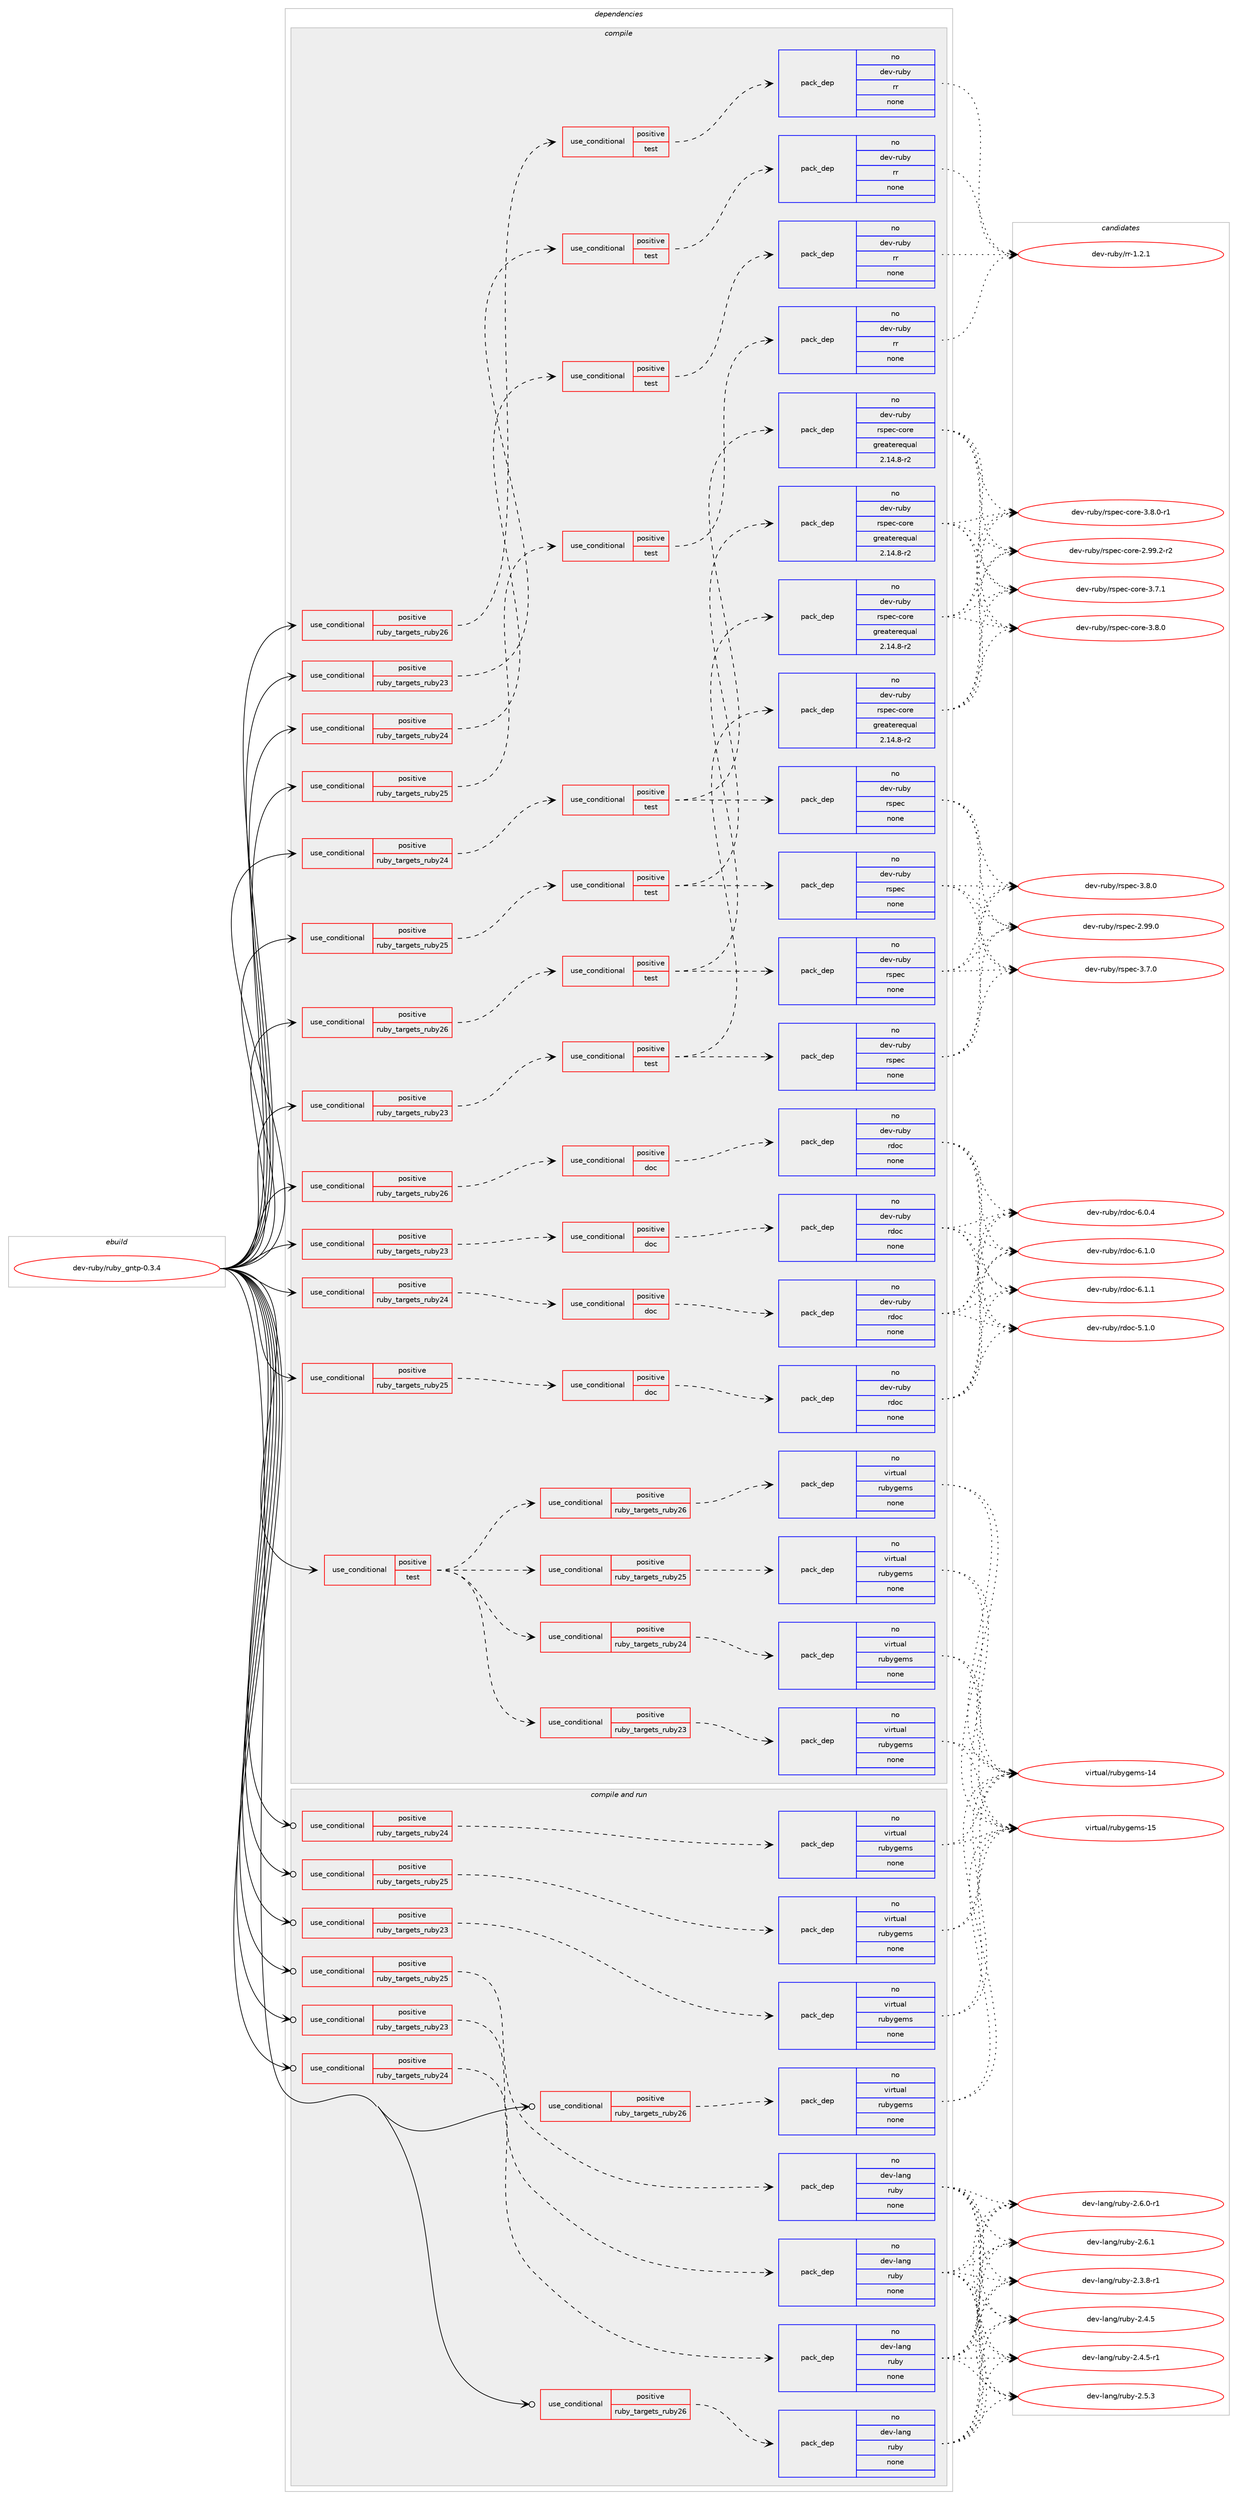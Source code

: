 digraph prolog {

# *************
# Graph options
# *************

newrank=true;
concentrate=true;
compound=true;
graph [rankdir=LR,fontname=Helvetica,fontsize=10,ranksep=1.5];#, ranksep=2.5, nodesep=0.2];
edge  [arrowhead=vee];
node  [fontname=Helvetica,fontsize=10];

# **********
# The ebuild
# **********

subgraph cluster_leftcol {
color=gray;
rank=same;
label=<<i>ebuild</i>>;
id [label="dev-ruby/ruby_gntp-0.3.4", color=red, width=4, href="../dev-ruby/ruby_gntp-0.3.4.svg"];
}

# ****************
# The dependencies
# ****************

subgraph cluster_midcol {
color=gray;
label=<<i>dependencies</i>>;
subgraph cluster_compile {
fillcolor="#eeeeee";
style=filled;
label=<<i>compile</i>>;
subgraph cond416459 {
dependency1525940 [label=<<TABLE BORDER="0" CELLBORDER="1" CELLSPACING="0" CELLPADDING="4"><TR><TD ROWSPAN="3" CELLPADDING="10">use_conditional</TD></TR><TR><TD>positive</TD></TR><TR><TD>ruby_targets_ruby23</TD></TR></TABLE>>, shape=none, color=red];
subgraph cond416460 {
dependency1525941 [label=<<TABLE BORDER="0" CELLBORDER="1" CELLSPACING="0" CELLPADDING="4"><TR><TD ROWSPAN="3" CELLPADDING="10">use_conditional</TD></TR><TR><TD>positive</TD></TR><TR><TD>doc</TD></TR></TABLE>>, shape=none, color=red];
subgraph pack1085975 {
dependency1525942 [label=<<TABLE BORDER="0" CELLBORDER="1" CELLSPACING="0" CELLPADDING="4" WIDTH="220"><TR><TD ROWSPAN="6" CELLPADDING="30">pack_dep</TD></TR><TR><TD WIDTH="110">no</TD></TR><TR><TD>dev-ruby</TD></TR><TR><TD>rdoc</TD></TR><TR><TD>none</TD></TR><TR><TD></TD></TR></TABLE>>, shape=none, color=blue];
}
dependency1525941:e -> dependency1525942:w [weight=20,style="dashed",arrowhead="vee"];
}
dependency1525940:e -> dependency1525941:w [weight=20,style="dashed",arrowhead="vee"];
}
id:e -> dependency1525940:w [weight=20,style="solid",arrowhead="vee"];
subgraph cond416461 {
dependency1525943 [label=<<TABLE BORDER="0" CELLBORDER="1" CELLSPACING="0" CELLPADDING="4"><TR><TD ROWSPAN="3" CELLPADDING="10">use_conditional</TD></TR><TR><TD>positive</TD></TR><TR><TD>ruby_targets_ruby23</TD></TR></TABLE>>, shape=none, color=red];
subgraph cond416462 {
dependency1525944 [label=<<TABLE BORDER="0" CELLBORDER="1" CELLSPACING="0" CELLPADDING="4"><TR><TD ROWSPAN="3" CELLPADDING="10">use_conditional</TD></TR><TR><TD>positive</TD></TR><TR><TD>test</TD></TR></TABLE>>, shape=none, color=red];
subgraph pack1085976 {
dependency1525945 [label=<<TABLE BORDER="0" CELLBORDER="1" CELLSPACING="0" CELLPADDING="4" WIDTH="220"><TR><TD ROWSPAN="6" CELLPADDING="30">pack_dep</TD></TR><TR><TD WIDTH="110">no</TD></TR><TR><TD>dev-ruby</TD></TR><TR><TD>rr</TD></TR><TR><TD>none</TD></TR><TR><TD></TD></TR></TABLE>>, shape=none, color=blue];
}
dependency1525944:e -> dependency1525945:w [weight=20,style="dashed",arrowhead="vee"];
}
dependency1525943:e -> dependency1525944:w [weight=20,style="dashed",arrowhead="vee"];
}
id:e -> dependency1525943:w [weight=20,style="solid",arrowhead="vee"];
subgraph cond416463 {
dependency1525946 [label=<<TABLE BORDER="0" CELLBORDER="1" CELLSPACING="0" CELLPADDING="4"><TR><TD ROWSPAN="3" CELLPADDING="10">use_conditional</TD></TR><TR><TD>positive</TD></TR><TR><TD>ruby_targets_ruby23</TD></TR></TABLE>>, shape=none, color=red];
subgraph cond416464 {
dependency1525947 [label=<<TABLE BORDER="0" CELLBORDER="1" CELLSPACING="0" CELLPADDING="4"><TR><TD ROWSPAN="3" CELLPADDING="10">use_conditional</TD></TR><TR><TD>positive</TD></TR><TR><TD>test</TD></TR></TABLE>>, shape=none, color=red];
subgraph pack1085977 {
dependency1525948 [label=<<TABLE BORDER="0" CELLBORDER="1" CELLSPACING="0" CELLPADDING="4" WIDTH="220"><TR><TD ROWSPAN="6" CELLPADDING="30">pack_dep</TD></TR><TR><TD WIDTH="110">no</TD></TR><TR><TD>dev-ruby</TD></TR><TR><TD>rspec</TD></TR><TR><TD>none</TD></TR><TR><TD></TD></TR></TABLE>>, shape=none, color=blue];
}
dependency1525947:e -> dependency1525948:w [weight=20,style="dashed",arrowhead="vee"];
subgraph pack1085978 {
dependency1525949 [label=<<TABLE BORDER="0" CELLBORDER="1" CELLSPACING="0" CELLPADDING="4" WIDTH="220"><TR><TD ROWSPAN="6" CELLPADDING="30">pack_dep</TD></TR><TR><TD WIDTH="110">no</TD></TR><TR><TD>dev-ruby</TD></TR><TR><TD>rspec-core</TD></TR><TR><TD>greaterequal</TD></TR><TR><TD>2.14.8-r2</TD></TR></TABLE>>, shape=none, color=blue];
}
dependency1525947:e -> dependency1525949:w [weight=20,style="dashed",arrowhead="vee"];
}
dependency1525946:e -> dependency1525947:w [weight=20,style="dashed",arrowhead="vee"];
}
id:e -> dependency1525946:w [weight=20,style="solid",arrowhead="vee"];
subgraph cond416465 {
dependency1525950 [label=<<TABLE BORDER="0" CELLBORDER="1" CELLSPACING="0" CELLPADDING="4"><TR><TD ROWSPAN="3" CELLPADDING="10">use_conditional</TD></TR><TR><TD>positive</TD></TR><TR><TD>ruby_targets_ruby24</TD></TR></TABLE>>, shape=none, color=red];
subgraph cond416466 {
dependency1525951 [label=<<TABLE BORDER="0" CELLBORDER="1" CELLSPACING="0" CELLPADDING="4"><TR><TD ROWSPAN="3" CELLPADDING="10">use_conditional</TD></TR><TR><TD>positive</TD></TR><TR><TD>doc</TD></TR></TABLE>>, shape=none, color=red];
subgraph pack1085979 {
dependency1525952 [label=<<TABLE BORDER="0" CELLBORDER="1" CELLSPACING="0" CELLPADDING="4" WIDTH="220"><TR><TD ROWSPAN="6" CELLPADDING="30">pack_dep</TD></TR><TR><TD WIDTH="110">no</TD></TR><TR><TD>dev-ruby</TD></TR><TR><TD>rdoc</TD></TR><TR><TD>none</TD></TR><TR><TD></TD></TR></TABLE>>, shape=none, color=blue];
}
dependency1525951:e -> dependency1525952:w [weight=20,style="dashed",arrowhead="vee"];
}
dependency1525950:e -> dependency1525951:w [weight=20,style="dashed",arrowhead="vee"];
}
id:e -> dependency1525950:w [weight=20,style="solid",arrowhead="vee"];
subgraph cond416467 {
dependency1525953 [label=<<TABLE BORDER="0" CELLBORDER="1" CELLSPACING="0" CELLPADDING="4"><TR><TD ROWSPAN="3" CELLPADDING="10">use_conditional</TD></TR><TR><TD>positive</TD></TR><TR><TD>ruby_targets_ruby24</TD></TR></TABLE>>, shape=none, color=red];
subgraph cond416468 {
dependency1525954 [label=<<TABLE BORDER="0" CELLBORDER="1" CELLSPACING="0" CELLPADDING="4"><TR><TD ROWSPAN="3" CELLPADDING="10">use_conditional</TD></TR><TR><TD>positive</TD></TR><TR><TD>test</TD></TR></TABLE>>, shape=none, color=red];
subgraph pack1085980 {
dependency1525955 [label=<<TABLE BORDER="0" CELLBORDER="1" CELLSPACING="0" CELLPADDING="4" WIDTH="220"><TR><TD ROWSPAN="6" CELLPADDING="30">pack_dep</TD></TR><TR><TD WIDTH="110">no</TD></TR><TR><TD>dev-ruby</TD></TR><TR><TD>rr</TD></TR><TR><TD>none</TD></TR><TR><TD></TD></TR></TABLE>>, shape=none, color=blue];
}
dependency1525954:e -> dependency1525955:w [weight=20,style="dashed",arrowhead="vee"];
}
dependency1525953:e -> dependency1525954:w [weight=20,style="dashed",arrowhead="vee"];
}
id:e -> dependency1525953:w [weight=20,style="solid",arrowhead="vee"];
subgraph cond416469 {
dependency1525956 [label=<<TABLE BORDER="0" CELLBORDER="1" CELLSPACING="0" CELLPADDING="4"><TR><TD ROWSPAN="3" CELLPADDING="10">use_conditional</TD></TR><TR><TD>positive</TD></TR><TR><TD>ruby_targets_ruby24</TD></TR></TABLE>>, shape=none, color=red];
subgraph cond416470 {
dependency1525957 [label=<<TABLE BORDER="0" CELLBORDER="1" CELLSPACING="0" CELLPADDING="4"><TR><TD ROWSPAN="3" CELLPADDING="10">use_conditional</TD></TR><TR><TD>positive</TD></TR><TR><TD>test</TD></TR></TABLE>>, shape=none, color=red];
subgraph pack1085981 {
dependency1525958 [label=<<TABLE BORDER="0" CELLBORDER="1" CELLSPACING="0" CELLPADDING="4" WIDTH="220"><TR><TD ROWSPAN="6" CELLPADDING="30">pack_dep</TD></TR><TR><TD WIDTH="110">no</TD></TR><TR><TD>dev-ruby</TD></TR><TR><TD>rspec</TD></TR><TR><TD>none</TD></TR><TR><TD></TD></TR></TABLE>>, shape=none, color=blue];
}
dependency1525957:e -> dependency1525958:w [weight=20,style="dashed",arrowhead="vee"];
subgraph pack1085982 {
dependency1525959 [label=<<TABLE BORDER="0" CELLBORDER="1" CELLSPACING="0" CELLPADDING="4" WIDTH="220"><TR><TD ROWSPAN="6" CELLPADDING="30">pack_dep</TD></TR><TR><TD WIDTH="110">no</TD></TR><TR><TD>dev-ruby</TD></TR><TR><TD>rspec-core</TD></TR><TR><TD>greaterequal</TD></TR><TR><TD>2.14.8-r2</TD></TR></TABLE>>, shape=none, color=blue];
}
dependency1525957:e -> dependency1525959:w [weight=20,style="dashed",arrowhead="vee"];
}
dependency1525956:e -> dependency1525957:w [weight=20,style="dashed",arrowhead="vee"];
}
id:e -> dependency1525956:w [weight=20,style="solid",arrowhead="vee"];
subgraph cond416471 {
dependency1525960 [label=<<TABLE BORDER="0" CELLBORDER="1" CELLSPACING="0" CELLPADDING="4"><TR><TD ROWSPAN="3" CELLPADDING="10">use_conditional</TD></TR><TR><TD>positive</TD></TR><TR><TD>ruby_targets_ruby25</TD></TR></TABLE>>, shape=none, color=red];
subgraph cond416472 {
dependency1525961 [label=<<TABLE BORDER="0" CELLBORDER="1" CELLSPACING="0" CELLPADDING="4"><TR><TD ROWSPAN="3" CELLPADDING="10">use_conditional</TD></TR><TR><TD>positive</TD></TR><TR><TD>doc</TD></TR></TABLE>>, shape=none, color=red];
subgraph pack1085983 {
dependency1525962 [label=<<TABLE BORDER="0" CELLBORDER="1" CELLSPACING="0" CELLPADDING="4" WIDTH="220"><TR><TD ROWSPAN="6" CELLPADDING="30">pack_dep</TD></TR><TR><TD WIDTH="110">no</TD></TR><TR><TD>dev-ruby</TD></TR><TR><TD>rdoc</TD></TR><TR><TD>none</TD></TR><TR><TD></TD></TR></TABLE>>, shape=none, color=blue];
}
dependency1525961:e -> dependency1525962:w [weight=20,style="dashed",arrowhead="vee"];
}
dependency1525960:e -> dependency1525961:w [weight=20,style="dashed",arrowhead="vee"];
}
id:e -> dependency1525960:w [weight=20,style="solid",arrowhead="vee"];
subgraph cond416473 {
dependency1525963 [label=<<TABLE BORDER="0" CELLBORDER="1" CELLSPACING="0" CELLPADDING="4"><TR><TD ROWSPAN="3" CELLPADDING="10">use_conditional</TD></TR><TR><TD>positive</TD></TR><TR><TD>ruby_targets_ruby25</TD></TR></TABLE>>, shape=none, color=red];
subgraph cond416474 {
dependency1525964 [label=<<TABLE BORDER="0" CELLBORDER="1" CELLSPACING="0" CELLPADDING="4"><TR><TD ROWSPAN="3" CELLPADDING="10">use_conditional</TD></TR><TR><TD>positive</TD></TR><TR><TD>test</TD></TR></TABLE>>, shape=none, color=red];
subgraph pack1085984 {
dependency1525965 [label=<<TABLE BORDER="0" CELLBORDER="1" CELLSPACING="0" CELLPADDING="4" WIDTH="220"><TR><TD ROWSPAN="6" CELLPADDING="30">pack_dep</TD></TR><TR><TD WIDTH="110">no</TD></TR><TR><TD>dev-ruby</TD></TR><TR><TD>rr</TD></TR><TR><TD>none</TD></TR><TR><TD></TD></TR></TABLE>>, shape=none, color=blue];
}
dependency1525964:e -> dependency1525965:w [weight=20,style="dashed",arrowhead="vee"];
}
dependency1525963:e -> dependency1525964:w [weight=20,style="dashed",arrowhead="vee"];
}
id:e -> dependency1525963:w [weight=20,style="solid",arrowhead="vee"];
subgraph cond416475 {
dependency1525966 [label=<<TABLE BORDER="0" CELLBORDER="1" CELLSPACING="0" CELLPADDING="4"><TR><TD ROWSPAN="3" CELLPADDING="10">use_conditional</TD></TR><TR><TD>positive</TD></TR><TR><TD>ruby_targets_ruby25</TD></TR></TABLE>>, shape=none, color=red];
subgraph cond416476 {
dependency1525967 [label=<<TABLE BORDER="0" CELLBORDER="1" CELLSPACING="0" CELLPADDING="4"><TR><TD ROWSPAN="3" CELLPADDING="10">use_conditional</TD></TR><TR><TD>positive</TD></TR><TR><TD>test</TD></TR></TABLE>>, shape=none, color=red];
subgraph pack1085985 {
dependency1525968 [label=<<TABLE BORDER="0" CELLBORDER="1" CELLSPACING="0" CELLPADDING="4" WIDTH="220"><TR><TD ROWSPAN="6" CELLPADDING="30">pack_dep</TD></TR><TR><TD WIDTH="110">no</TD></TR><TR><TD>dev-ruby</TD></TR><TR><TD>rspec</TD></TR><TR><TD>none</TD></TR><TR><TD></TD></TR></TABLE>>, shape=none, color=blue];
}
dependency1525967:e -> dependency1525968:w [weight=20,style="dashed",arrowhead="vee"];
subgraph pack1085986 {
dependency1525969 [label=<<TABLE BORDER="0" CELLBORDER="1" CELLSPACING="0" CELLPADDING="4" WIDTH="220"><TR><TD ROWSPAN="6" CELLPADDING="30">pack_dep</TD></TR><TR><TD WIDTH="110">no</TD></TR><TR><TD>dev-ruby</TD></TR><TR><TD>rspec-core</TD></TR><TR><TD>greaterequal</TD></TR><TR><TD>2.14.8-r2</TD></TR></TABLE>>, shape=none, color=blue];
}
dependency1525967:e -> dependency1525969:w [weight=20,style="dashed",arrowhead="vee"];
}
dependency1525966:e -> dependency1525967:w [weight=20,style="dashed",arrowhead="vee"];
}
id:e -> dependency1525966:w [weight=20,style="solid",arrowhead="vee"];
subgraph cond416477 {
dependency1525970 [label=<<TABLE BORDER="0" CELLBORDER="1" CELLSPACING="0" CELLPADDING="4"><TR><TD ROWSPAN="3" CELLPADDING="10">use_conditional</TD></TR><TR><TD>positive</TD></TR><TR><TD>ruby_targets_ruby26</TD></TR></TABLE>>, shape=none, color=red];
subgraph cond416478 {
dependency1525971 [label=<<TABLE BORDER="0" CELLBORDER="1" CELLSPACING="0" CELLPADDING="4"><TR><TD ROWSPAN="3" CELLPADDING="10">use_conditional</TD></TR><TR><TD>positive</TD></TR><TR><TD>doc</TD></TR></TABLE>>, shape=none, color=red];
subgraph pack1085987 {
dependency1525972 [label=<<TABLE BORDER="0" CELLBORDER="1" CELLSPACING="0" CELLPADDING="4" WIDTH="220"><TR><TD ROWSPAN="6" CELLPADDING="30">pack_dep</TD></TR><TR><TD WIDTH="110">no</TD></TR><TR><TD>dev-ruby</TD></TR><TR><TD>rdoc</TD></TR><TR><TD>none</TD></TR><TR><TD></TD></TR></TABLE>>, shape=none, color=blue];
}
dependency1525971:e -> dependency1525972:w [weight=20,style="dashed",arrowhead="vee"];
}
dependency1525970:e -> dependency1525971:w [weight=20,style="dashed",arrowhead="vee"];
}
id:e -> dependency1525970:w [weight=20,style="solid",arrowhead="vee"];
subgraph cond416479 {
dependency1525973 [label=<<TABLE BORDER="0" CELLBORDER="1" CELLSPACING="0" CELLPADDING="4"><TR><TD ROWSPAN="3" CELLPADDING="10">use_conditional</TD></TR><TR><TD>positive</TD></TR><TR><TD>ruby_targets_ruby26</TD></TR></TABLE>>, shape=none, color=red];
subgraph cond416480 {
dependency1525974 [label=<<TABLE BORDER="0" CELLBORDER="1" CELLSPACING="0" CELLPADDING="4"><TR><TD ROWSPAN="3" CELLPADDING="10">use_conditional</TD></TR><TR><TD>positive</TD></TR><TR><TD>test</TD></TR></TABLE>>, shape=none, color=red];
subgraph pack1085988 {
dependency1525975 [label=<<TABLE BORDER="0" CELLBORDER="1" CELLSPACING="0" CELLPADDING="4" WIDTH="220"><TR><TD ROWSPAN="6" CELLPADDING="30">pack_dep</TD></TR><TR><TD WIDTH="110">no</TD></TR><TR><TD>dev-ruby</TD></TR><TR><TD>rr</TD></TR><TR><TD>none</TD></TR><TR><TD></TD></TR></TABLE>>, shape=none, color=blue];
}
dependency1525974:e -> dependency1525975:w [weight=20,style="dashed",arrowhead="vee"];
}
dependency1525973:e -> dependency1525974:w [weight=20,style="dashed",arrowhead="vee"];
}
id:e -> dependency1525973:w [weight=20,style="solid",arrowhead="vee"];
subgraph cond416481 {
dependency1525976 [label=<<TABLE BORDER="0" CELLBORDER="1" CELLSPACING="0" CELLPADDING="4"><TR><TD ROWSPAN="3" CELLPADDING="10">use_conditional</TD></TR><TR><TD>positive</TD></TR><TR><TD>ruby_targets_ruby26</TD></TR></TABLE>>, shape=none, color=red];
subgraph cond416482 {
dependency1525977 [label=<<TABLE BORDER="0" CELLBORDER="1" CELLSPACING="0" CELLPADDING="4"><TR><TD ROWSPAN="3" CELLPADDING="10">use_conditional</TD></TR><TR><TD>positive</TD></TR><TR><TD>test</TD></TR></TABLE>>, shape=none, color=red];
subgraph pack1085989 {
dependency1525978 [label=<<TABLE BORDER="0" CELLBORDER="1" CELLSPACING="0" CELLPADDING="4" WIDTH="220"><TR><TD ROWSPAN="6" CELLPADDING="30">pack_dep</TD></TR><TR><TD WIDTH="110">no</TD></TR><TR><TD>dev-ruby</TD></TR><TR><TD>rspec</TD></TR><TR><TD>none</TD></TR><TR><TD></TD></TR></TABLE>>, shape=none, color=blue];
}
dependency1525977:e -> dependency1525978:w [weight=20,style="dashed",arrowhead="vee"];
subgraph pack1085990 {
dependency1525979 [label=<<TABLE BORDER="0" CELLBORDER="1" CELLSPACING="0" CELLPADDING="4" WIDTH="220"><TR><TD ROWSPAN="6" CELLPADDING="30">pack_dep</TD></TR><TR><TD WIDTH="110">no</TD></TR><TR><TD>dev-ruby</TD></TR><TR><TD>rspec-core</TD></TR><TR><TD>greaterequal</TD></TR><TR><TD>2.14.8-r2</TD></TR></TABLE>>, shape=none, color=blue];
}
dependency1525977:e -> dependency1525979:w [weight=20,style="dashed",arrowhead="vee"];
}
dependency1525976:e -> dependency1525977:w [weight=20,style="dashed",arrowhead="vee"];
}
id:e -> dependency1525976:w [weight=20,style="solid",arrowhead="vee"];
subgraph cond416483 {
dependency1525980 [label=<<TABLE BORDER="0" CELLBORDER="1" CELLSPACING="0" CELLPADDING="4"><TR><TD ROWSPAN="3" CELLPADDING="10">use_conditional</TD></TR><TR><TD>positive</TD></TR><TR><TD>test</TD></TR></TABLE>>, shape=none, color=red];
subgraph cond416484 {
dependency1525981 [label=<<TABLE BORDER="0" CELLBORDER="1" CELLSPACING="0" CELLPADDING="4"><TR><TD ROWSPAN="3" CELLPADDING="10">use_conditional</TD></TR><TR><TD>positive</TD></TR><TR><TD>ruby_targets_ruby23</TD></TR></TABLE>>, shape=none, color=red];
subgraph pack1085991 {
dependency1525982 [label=<<TABLE BORDER="0" CELLBORDER="1" CELLSPACING="0" CELLPADDING="4" WIDTH="220"><TR><TD ROWSPAN="6" CELLPADDING="30">pack_dep</TD></TR><TR><TD WIDTH="110">no</TD></TR><TR><TD>virtual</TD></TR><TR><TD>rubygems</TD></TR><TR><TD>none</TD></TR><TR><TD></TD></TR></TABLE>>, shape=none, color=blue];
}
dependency1525981:e -> dependency1525982:w [weight=20,style="dashed",arrowhead="vee"];
}
dependency1525980:e -> dependency1525981:w [weight=20,style="dashed",arrowhead="vee"];
subgraph cond416485 {
dependency1525983 [label=<<TABLE BORDER="0" CELLBORDER="1" CELLSPACING="0" CELLPADDING="4"><TR><TD ROWSPAN="3" CELLPADDING="10">use_conditional</TD></TR><TR><TD>positive</TD></TR><TR><TD>ruby_targets_ruby24</TD></TR></TABLE>>, shape=none, color=red];
subgraph pack1085992 {
dependency1525984 [label=<<TABLE BORDER="0" CELLBORDER="1" CELLSPACING="0" CELLPADDING="4" WIDTH="220"><TR><TD ROWSPAN="6" CELLPADDING="30">pack_dep</TD></TR><TR><TD WIDTH="110">no</TD></TR><TR><TD>virtual</TD></TR><TR><TD>rubygems</TD></TR><TR><TD>none</TD></TR><TR><TD></TD></TR></TABLE>>, shape=none, color=blue];
}
dependency1525983:e -> dependency1525984:w [weight=20,style="dashed",arrowhead="vee"];
}
dependency1525980:e -> dependency1525983:w [weight=20,style="dashed",arrowhead="vee"];
subgraph cond416486 {
dependency1525985 [label=<<TABLE BORDER="0" CELLBORDER="1" CELLSPACING="0" CELLPADDING="4"><TR><TD ROWSPAN="3" CELLPADDING="10">use_conditional</TD></TR><TR><TD>positive</TD></TR><TR><TD>ruby_targets_ruby25</TD></TR></TABLE>>, shape=none, color=red];
subgraph pack1085993 {
dependency1525986 [label=<<TABLE BORDER="0" CELLBORDER="1" CELLSPACING="0" CELLPADDING="4" WIDTH="220"><TR><TD ROWSPAN="6" CELLPADDING="30">pack_dep</TD></TR><TR><TD WIDTH="110">no</TD></TR><TR><TD>virtual</TD></TR><TR><TD>rubygems</TD></TR><TR><TD>none</TD></TR><TR><TD></TD></TR></TABLE>>, shape=none, color=blue];
}
dependency1525985:e -> dependency1525986:w [weight=20,style="dashed",arrowhead="vee"];
}
dependency1525980:e -> dependency1525985:w [weight=20,style="dashed",arrowhead="vee"];
subgraph cond416487 {
dependency1525987 [label=<<TABLE BORDER="0" CELLBORDER="1" CELLSPACING="0" CELLPADDING="4"><TR><TD ROWSPAN="3" CELLPADDING="10">use_conditional</TD></TR><TR><TD>positive</TD></TR><TR><TD>ruby_targets_ruby26</TD></TR></TABLE>>, shape=none, color=red];
subgraph pack1085994 {
dependency1525988 [label=<<TABLE BORDER="0" CELLBORDER="1" CELLSPACING="0" CELLPADDING="4" WIDTH="220"><TR><TD ROWSPAN="6" CELLPADDING="30">pack_dep</TD></TR><TR><TD WIDTH="110">no</TD></TR><TR><TD>virtual</TD></TR><TR><TD>rubygems</TD></TR><TR><TD>none</TD></TR><TR><TD></TD></TR></TABLE>>, shape=none, color=blue];
}
dependency1525987:e -> dependency1525988:w [weight=20,style="dashed",arrowhead="vee"];
}
dependency1525980:e -> dependency1525987:w [weight=20,style="dashed",arrowhead="vee"];
}
id:e -> dependency1525980:w [weight=20,style="solid",arrowhead="vee"];
}
subgraph cluster_compileandrun {
fillcolor="#eeeeee";
style=filled;
label=<<i>compile and run</i>>;
subgraph cond416488 {
dependency1525989 [label=<<TABLE BORDER="0" CELLBORDER="1" CELLSPACING="0" CELLPADDING="4"><TR><TD ROWSPAN="3" CELLPADDING="10">use_conditional</TD></TR><TR><TD>positive</TD></TR><TR><TD>ruby_targets_ruby23</TD></TR></TABLE>>, shape=none, color=red];
subgraph pack1085995 {
dependency1525990 [label=<<TABLE BORDER="0" CELLBORDER="1" CELLSPACING="0" CELLPADDING="4" WIDTH="220"><TR><TD ROWSPAN="6" CELLPADDING="30">pack_dep</TD></TR><TR><TD WIDTH="110">no</TD></TR><TR><TD>dev-lang</TD></TR><TR><TD>ruby</TD></TR><TR><TD>none</TD></TR><TR><TD></TD></TR></TABLE>>, shape=none, color=blue];
}
dependency1525989:e -> dependency1525990:w [weight=20,style="dashed",arrowhead="vee"];
}
id:e -> dependency1525989:w [weight=20,style="solid",arrowhead="odotvee"];
subgraph cond416489 {
dependency1525991 [label=<<TABLE BORDER="0" CELLBORDER="1" CELLSPACING="0" CELLPADDING="4"><TR><TD ROWSPAN="3" CELLPADDING="10">use_conditional</TD></TR><TR><TD>positive</TD></TR><TR><TD>ruby_targets_ruby23</TD></TR></TABLE>>, shape=none, color=red];
subgraph pack1085996 {
dependency1525992 [label=<<TABLE BORDER="0" CELLBORDER="1" CELLSPACING="0" CELLPADDING="4" WIDTH="220"><TR><TD ROWSPAN="6" CELLPADDING="30">pack_dep</TD></TR><TR><TD WIDTH="110">no</TD></TR><TR><TD>virtual</TD></TR><TR><TD>rubygems</TD></TR><TR><TD>none</TD></TR><TR><TD></TD></TR></TABLE>>, shape=none, color=blue];
}
dependency1525991:e -> dependency1525992:w [weight=20,style="dashed",arrowhead="vee"];
}
id:e -> dependency1525991:w [weight=20,style="solid",arrowhead="odotvee"];
subgraph cond416490 {
dependency1525993 [label=<<TABLE BORDER="0" CELLBORDER="1" CELLSPACING="0" CELLPADDING="4"><TR><TD ROWSPAN="3" CELLPADDING="10">use_conditional</TD></TR><TR><TD>positive</TD></TR><TR><TD>ruby_targets_ruby24</TD></TR></TABLE>>, shape=none, color=red];
subgraph pack1085997 {
dependency1525994 [label=<<TABLE BORDER="0" CELLBORDER="1" CELLSPACING="0" CELLPADDING="4" WIDTH="220"><TR><TD ROWSPAN="6" CELLPADDING="30">pack_dep</TD></TR><TR><TD WIDTH="110">no</TD></TR><TR><TD>dev-lang</TD></TR><TR><TD>ruby</TD></TR><TR><TD>none</TD></TR><TR><TD></TD></TR></TABLE>>, shape=none, color=blue];
}
dependency1525993:e -> dependency1525994:w [weight=20,style="dashed",arrowhead="vee"];
}
id:e -> dependency1525993:w [weight=20,style="solid",arrowhead="odotvee"];
subgraph cond416491 {
dependency1525995 [label=<<TABLE BORDER="0" CELLBORDER="1" CELLSPACING="0" CELLPADDING="4"><TR><TD ROWSPAN="3" CELLPADDING="10">use_conditional</TD></TR><TR><TD>positive</TD></TR><TR><TD>ruby_targets_ruby24</TD></TR></TABLE>>, shape=none, color=red];
subgraph pack1085998 {
dependency1525996 [label=<<TABLE BORDER="0" CELLBORDER="1" CELLSPACING="0" CELLPADDING="4" WIDTH="220"><TR><TD ROWSPAN="6" CELLPADDING="30">pack_dep</TD></TR><TR><TD WIDTH="110">no</TD></TR><TR><TD>virtual</TD></TR><TR><TD>rubygems</TD></TR><TR><TD>none</TD></TR><TR><TD></TD></TR></TABLE>>, shape=none, color=blue];
}
dependency1525995:e -> dependency1525996:w [weight=20,style="dashed",arrowhead="vee"];
}
id:e -> dependency1525995:w [weight=20,style="solid",arrowhead="odotvee"];
subgraph cond416492 {
dependency1525997 [label=<<TABLE BORDER="0" CELLBORDER="1" CELLSPACING="0" CELLPADDING="4"><TR><TD ROWSPAN="3" CELLPADDING="10">use_conditional</TD></TR><TR><TD>positive</TD></TR><TR><TD>ruby_targets_ruby25</TD></TR></TABLE>>, shape=none, color=red];
subgraph pack1085999 {
dependency1525998 [label=<<TABLE BORDER="0" CELLBORDER="1" CELLSPACING="0" CELLPADDING="4" WIDTH="220"><TR><TD ROWSPAN="6" CELLPADDING="30">pack_dep</TD></TR><TR><TD WIDTH="110">no</TD></TR><TR><TD>dev-lang</TD></TR><TR><TD>ruby</TD></TR><TR><TD>none</TD></TR><TR><TD></TD></TR></TABLE>>, shape=none, color=blue];
}
dependency1525997:e -> dependency1525998:w [weight=20,style="dashed",arrowhead="vee"];
}
id:e -> dependency1525997:w [weight=20,style="solid",arrowhead="odotvee"];
subgraph cond416493 {
dependency1525999 [label=<<TABLE BORDER="0" CELLBORDER="1" CELLSPACING="0" CELLPADDING="4"><TR><TD ROWSPAN="3" CELLPADDING="10">use_conditional</TD></TR><TR><TD>positive</TD></TR><TR><TD>ruby_targets_ruby25</TD></TR></TABLE>>, shape=none, color=red];
subgraph pack1086000 {
dependency1526000 [label=<<TABLE BORDER="0" CELLBORDER="1" CELLSPACING="0" CELLPADDING="4" WIDTH="220"><TR><TD ROWSPAN="6" CELLPADDING="30">pack_dep</TD></TR><TR><TD WIDTH="110">no</TD></TR><TR><TD>virtual</TD></TR><TR><TD>rubygems</TD></TR><TR><TD>none</TD></TR><TR><TD></TD></TR></TABLE>>, shape=none, color=blue];
}
dependency1525999:e -> dependency1526000:w [weight=20,style="dashed",arrowhead="vee"];
}
id:e -> dependency1525999:w [weight=20,style="solid",arrowhead="odotvee"];
subgraph cond416494 {
dependency1526001 [label=<<TABLE BORDER="0" CELLBORDER="1" CELLSPACING="0" CELLPADDING="4"><TR><TD ROWSPAN="3" CELLPADDING="10">use_conditional</TD></TR><TR><TD>positive</TD></TR><TR><TD>ruby_targets_ruby26</TD></TR></TABLE>>, shape=none, color=red];
subgraph pack1086001 {
dependency1526002 [label=<<TABLE BORDER="0" CELLBORDER="1" CELLSPACING="0" CELLPADDING="4" WIDTH="220"><TR><TD ROWSPAN="6" CELLPADDING="30">pack_dep</TD></TR><TR><TD WIDTH="110">no</TD></TR><TR><TD>dev-lang</TD></TR><TR><TD>ruby</TD></TR><TR><TD>none</TD></TR><TR><TD></TD></TR></TABLE>>, shape=none, color=blue];
}
dependency1526001:e -> dependency1526002:w [weight=20,style="dashed",arrowhead="vee"];
}
id:e -> dependency1526001:w [weight=20,style="solid",arrowhead="odotvee"];
subgraph cond416495 {
dependency1526003 [label=<<TABLE BORDER="0" CELLBORDER="1" CELLSPACING="0" CELLPADDING="4"><TR><TD ROWSPAN="3" CELLPADDING="10">use_conditional</TD></TR><TR><TD>positive</TD></TR><TR><TD>ruby_targets_ruby26</TD></TR></TABLE>>, shape=none, color=red];
subgraph pack1086002 {
dependency1526004 [label=<<TABLE BORDER="0" CELLBORDER="1" CELLSPACING="0" CELLPADDING="4" WIDTH="220"><TR><TD ROWSPAN="6" CELLPADDING="30">pack_dep</TD></TR><TR><TD WIDTH="110">no</TD></TR><TR><TD>virtual</TD></TR><TR><TD>rubygems</TD></TR><TR><TD>none</TD></TR><TR><TD></TD></TR></TABLE>>, shape=none, color=blue];
}
dependency1526003:e -> dependency1526004:w [weight=20,style="dashed",arrowhead="vee"];
}
id:e -> dependency1526003:w [weight=20,style="solid",arrowhead="odotvee"];
}
subgraph cluster_run {
fillcolor="#eeeeee";
style=filled;
label=<<i>run</i>>;
}
}

# **************
# The candidates
# **************

subgraph cluster_choices {
rank=same;
color=gray;
label=<<i>candidates</i>>;

subgraph choice1085975 {
color=black;
nodesep=1;
choice10010111845114117981214711410011199455346494648 [label="dev-ruby/rdoc-5.1.0", color=red, width=4,href="../dev-ruby/rdoc-5.1.0.svg"];
choice10010111845114117981214711410011199455446484652 [label="dev-ruby/rdoc-6.0.4", color=red, width=4,href="../dev-ruby/rdoc-6.0.4.svg"];
choice10010111845114117981214711410011199455446494648 [label="dev-ruby/rdoc-6.1.0", color=red, width=4,href="../dev-ruby/rdoc-6.1.0.svg"];
choice10010111845114117981214711410011199455446494649 [label="dev-ruby/rdoc-6.1.1", color=red, width=4,href="../dev-ruby/rdoc-6.1.1.svg"];
dependency1525942:e -> choice10010111845114117981214711410011199455346494648:w [style=dotted,weight="100"];
dependency1525942:e -> choice10010111845114117981214711410011199455446484652:w [style=dotted,weight="100"];
dependency1525942:e -> choice10010111845114117981214711410011199455446494648:w [style=dotted,weight="100"];
dependency1525942:e -> choice10010111845114117981214711410011199455446494649:w [style=dotted,weight="100"];
}
subgraph choice1085976 {
color=black;
nodesep=1;
choice100101118451141179812147114114454946504649 [label="dev-ruby/rr-1.2.1", color=red, width=4,href="../dev-ruby/rr-1.2.1.svg"];
dependency1525945:e -> choice100101118451141179812147114114454946504649:w [style=dotted,weight="100"];
}
subgraph choice1085977 {
color=black;
nodesep=1;
choice1001011184511411798121471141151121019945504657574648 [label="dev-ruby/rspec-2.99.0", color=red, width=4,href="../dev-ruby/rspec-2.99.0.svg"];
choice10010111845114117981214711411511210199455146554648 [label="dev-ruby/rspec-3.7.0", color=red, width=4,href="../dev-ruby/rspec-3.7.0.svg"];
choice10010111845114117981214711411511210199455146564648 [label="dev-ruby/rspec-3.8.0", color=red, width=4,href="../dev-ruby/rspec-3.8.0.svg"];
dependency1525948:e -> choice1001011184511411798121471141151121019945504657574648:w [style=dotted,weight="100"];
dependency1525948:e -> choice10010111845114117981214711411511210199455146554648:w [style=dotted,weight="100"];
dependency1525948:e -> choice10010111845114117981214711411511210199455146564648:w [style=dotted,weight="100"];
}
subgraph choice1085978 {
color=black;
nodesep=1;
choice100101118451141179812147114115112101994599111114101455046575746504511450 [label="dev-ruby/rspec-core-2.99.2-r2", color=red, width=4,href="../dev-ruby/rspec-core-2.99.2-r2.svg"];
choice100101118451141179812147114115112101994599111114101455146554649 [label="dev-ruby/rspec-core-3.7.1", color=red, width=4,href="../dev-ruby/rspec-core-3.7.1.svg"];
choice100101118451141179812147114115112101994599111114101455146564648 [label="dev-ruby/rspec-core-3.8.0", color=red, width=4,href="../dev-ruby/rspec-core-3.8.0.svg"];
choice1001011184511411798121471141151121019945991111141014551465646484511449 [label="dev-ruby/rspec-core-3.8.0-r1", color=red, width=4,href="../dev-ruby/rspec-core-3.8.0-r1.svg"];
dependency1525949:e -> choice100101118451141179812147114115112101994599111114101455046575746504511450:w [style=dotted,weight="100"];
dependency1525949:e -> choice100101118451141179812147114115112101994599111114101455146554649:w [style=dotted,weight="100"];
dependency1525949:e -> choice100101118451141179812147114115112101994599111114101455146564648:w [style=dotted,weight="100"];
dependency1525949:e -> choice1001011184511411798121471141151121019945991111141014551465646484511449:w [style=dotted,weight="100"];
}
subgraph choice1085979 {
color=black;
nodesep=1;
choice10010111845114117981214711410011199455346494648 [label="dev-ruby/rdoc-5.1.0", color=red, width=4,href="../dev-ruby/rdoc-5.1.0.svg"];
choice10010111845114117981214711410011199455446484652 [label="dev-ruby/rdoc-6.0.4", color=red, width=4,href="../dev-ruby/rdoc-6.0.4.svg"];
choice10010111845114117981214711410011199455446494648 [label="dev-ruby/rdoc-6.1.0", color=red, width=4,href="../dev-ruby/rdoc-6.1.0.svg"];
choice10010111845114117981214711410011199455446494649 [label="dev-ruby/rdoc-6.1.1", color=red, width=4,href="../dev-ruby/rdoc-6.1.1.svg"];
dependency1525952:e -> choice10010111845114117981214711410011199455346494648:w [style=dotted,weight="100"];
dependency1525952:e -> choice10010111845114117981214711410011199455446484652:w [style=dotted,weight="100"];
dependency1525952:e -> choice10010111845114117981214711410011199455446494648:w [style=dotted,weight="100"];
dependency1525952:e -> choice10010111845114117981214711410011199455446494649:w [style=dotted,weight="100"];
}
subgraph choice1085980 {
color=black;
nodesep=1;
choice100101118451141179812147114114454946504649 [label="dev-ruby/rr-1.2.1", color=red, width=4,href="../dev-ruby/rr-1.2.1.svg"];
dependency1525955:e -> choice100101118451141179812147114114454946504649:w [style=dotted,weight="100"];
}
subgraph choice1085981 {
color=black;
nodesep=1;
choice1001011184511411798121471141151121019945504657574648 [label="dev-ruby/rspec-2.99.0", color=red, width=4,href="../dev-ruby/rspec-2.99.0.svg"];
choice10010111845114117981214711411511210199455146554648 [label="dev-ruby/rspec-3.7.0", color=red, width=4,href="../dev-ruby/rspec-3.7.0.svg"];
choice10010111845114117981214711411511210199455146564648 [label="dev-ruby/rspec-3.8.0", color=red, width=4,href="../dev-ruby/rspec-3.8.0.svg"];
dependency1525958:e -> choice1001011184511411798121471141151121019945504657574648:w [style=dotted,weight="100"];
dependency1525958:e -> choice10010111845114117981214711411511210199455146554648:w [style=dotted,weight="100"];
dependency1525958:e -> choice10010111845114117981214711411511210199455146564648:w [style=dotted,weight="100"];
}
subgraph choice1085982 {
color=black;
nodesep=1;
choice100101118451141179812147114115112101994599111114101455046575746504511450 [label="dev-ruby/rspec-core-2.99.2-r2", color=red, width=4,href="../dev-ruby/rspec-core-2.99.2-r2.svg"];
choice100101118451141179812147114115112101994599111114101455146554649 [label="dev-ruby/rspec-core-3.7.1", color=red, width=4,href="../dev-ruby/rspec-core-3.7.1.svg"];
choice100101118451141179812147114115112101994599111114101455146564648 [label="dev-ruby/rspec-core-3.8.0", color=red, width=4,href="../dev-ruby/rspec-core-3.8.0.svg"];
choice1001011184511411798121471141151121019945991111141014551465646484511449 [label="dev-ruby/rspec-core-3.8.0-r1", color=red, width=4,href="../dev-ruby/rspec-core-3.8.0-r1.svg"];
dependency1525959:e -> choice100101118451141179812147114115112101994599111114101455046575746504511450:w [style=dotted,weight="100"];
dependency1525959:e -> choice100101118451141179812147114115112101994599111114101455146554649:w [style=dotted,weight="100"];
dependency1525959:e -> choice100101118451141179812147114115112101994599111114101455146564648:w [style=dotted,weight="100"];
dependency1525959:e -> choice1001011184511411798121471141151121019945991111141014551465646484511449:w [style=dotted,weight="100"];
}
subgraph choice1085983 {
color=black;
nodesep=1;
choice10010111845114117981214711410011199455346494648 [label="dev-ruby/rdoc-5.1.0", color=red, width=4,href="../dev-ruby/rdoc-5.1.0.svg"];
choice10010111845114117981214711410011199455446484652 [label="dev-ruby/rdoc-6.0.4", color=red, width=4,href="../dev-ruby/rdoc-6.0.4.svg"];
choice10010111845114117981214711410011199455446494648 [label="dev-ruby/rdoc-6.1.0", color=red, width=4,href="../dev-ruby/rdoc-6.1.0.svg"];
choice10010111845114117981214711410011199455446494649 [label="dev-ruby/rdoc-6.1.1", color=red, width=4,href="../dev-ruby/rdoc-6.1.1.svg"];
dependency1525962:e -> choice10010111845114117981214711410011199455346494648:w [style=dotted,weight="100"];
dependency1525962:e -> choice10010111845114117981214711410011199455446484652:w [style=dotted,weight="100"];
dependency1525962:e -> choice10010111845114117981214711410011199455446494648:w [style=dotted,weight="100"];
dependency1525962:e -> choice10010111845114117981214711410011199455446494649:w [style=dotted,weight="100"];
}
subgraph choice1085984 {
color=black;
nodesep=1;
choice100101118451141179812147114114454946504649 [label="dev-ruby/rr-1.2.1", color=red, width=4,href="../dev-ruby/rr-1.2.1.svg"];
dependency1525965:e -> choice100101118451141179812147114114454946504649:w [style=dotted,weight="100"];
}
subgraph choice1085985 {
color=black;
nodesep=1;
choice1001011184511411798121471141151121019945504657574648 [label="dev-ruby/rspec-2.99.0", color=red, width=4,href="../dev-ruby/rspec-2.99.0.svg"];
choice10010111845114117981214711411511210199455146554648 [label="dev-ruby/rspec-3.7.0", color=red, width=4,href="../dev-ruby/rspec-3.7.0.svg"];
choice10010111845114117981214711411511210199455146564648 [label="dev-ruby/rspec-3.8.0", color=red, width=4,href="../dev-ruby/rspec-3.8.0.svg"];
dependency1525968:e -> choice1001011184511411798121471141151121019945504657574648:w [style=dotted,weight="100"];
dependency1525968:e -> choice10010111845114117981214711411511210199455146554648:w [style=dotted,weight="100"];
dependency1525968:e -> choice10010111845114117981214711411511210199455146564648:w [style=dotted,weight="100"];
}
subgraph choice1085986 {
color=black;
nodesep=1;
choice100101118451141179812147114115112101994599111114101455046575746504511450 [label="dev-ruby/rspec-core-2.99.2-r2", color=red, width=4,href="../dev-ruby/rspec-core-2.99.2-r2.svg"];
choice100101118451141179812147114115112101994599111114101455146554649 [label="dev-ruby/rspec-core-3.7.1", color=red, width=4,href="../dev-ruby/rspec-core-3.7.1.svg"];
choice100101118451141179812147114115112101994599111114101455146564648 [label="dev-ruby/rspec-core-3.8.0", color=red, width=4,href="../dev-ruby/rspec-core-3.8.0.svg"];
choice1001011184511411798121471141151121019945991111141014551465646484511449 [label="dev-ruby/rspec-core-3.8.0-r1", color=red, width=4,href="../dev-ruby/rspec-core-3.8.0-r1.svg"];
dependency1525969:e -> choice100101118451141179812147114115112101994599111114101455046575746504511450:w [style=dotted,weight="100"];
dependency1525969:e -> choice100101118451141179812147114115112101994599111114101455146554649:w [style=dotted,weight="100"];
dependency1525969:e -> choice100101118451141179812147114115112101994599111114101455146564648:w [style=dotted,weight="100"];
dependency1525969:e -> choice1001011184511411798121471141151121019945991111141014551465646484511449:w [style=dotted,weight="100"];
}
subgraph choice1085987 {
color=black;
nodesep=1;
choice10010111845114117981214711410011199455346494648 [label="dev-ruby/rdoc-5.1.0", color=red, width=4,href="../dev-ruby/rdoc-5.1.0.svg"];
choice10010111845114117981214711410011199455446484652 [label="dev-ruby/rdoc-6.0.4", color=red, width=4,href="../dev-ruby/rdoc-6.0.4.svg"];
choice10010111845114117981214711410011199455446494648 [label="dev-ruby/rdoc-6.1.0", color=red, width=4,href="../dev-ruby/rdoc-6.1.0.svg"];
choice10010111845114117981214711410011199455446494649 [label="dev-ruby/rdoc-6.1.1", color=red, width=4,href="../dev-ruby/rdoc-6.1.1.svg"];
dependency1525972:e -> choice10010111845114117981214711410011199455346494648:w [style=dotted,weight="100"];
dependency1525972:e -> choice10010111845114117981214711410011199455446484652:w [style=dotted,weight="100"];
dependency1525972:e -> choice10010111845114117981214711410011199455446494648:w [style=dotted,weight="100"];
dependency1525972:e -> choice10010111845114117981214711410011199455446494649:w [style=dotted,weight="100"];
}
subgraph choice1085988 {
color=black;
nodesep=1;
choice100101118451141179812147114114454946504649 [label="dev-ruby/rr-1.2.1", color=red, width=4,href="../dev-ruby/rr-1.2.1.svg"];
dependency1525975:e -> choice100101118451141179812147114114454946504649:w [style=dotted,weight="100"];
}
subgraph choice1085989 {
color=black;
nodesep=1;
choice1001011184511411798121471141151121019945504657574648 [label="dev-ruby/rspec-2.99.0", color=red, width=4,href="../dev-ruby/rspec-2.99.0.svg"];
choice10010111845114117981214711411511210199455146554648 [label="dev-ruby/rspec-3.7.0", color=red, width=4,href="../dev-ruby/rspec-3.7.0.svg"];
choice10010111845114117981214711411511210199455146564648 [label="dev-ruby/rspec-3.8.0", color=red, width=4,href="../dev-ruby/rspec-3.8.0.svg"];
dependency1525978:e -> choice1001011184511411798121471141151121019945504657574648:w [style=dotted,weight="100"];
dependency1525978:e -> choice10010111845114117981214711411511210199455146554648:w [style=dotted,weight="100"];
dependency1525978:e -> choice10010111845114117981214711411511210199455146564648:w [style=dotted,weight="100"];
}
subgraph choice1085990 {
color=black;
nodesep=1;
choice100101118451141179812147114115112101994599111114101455046575746504511450 [label="dev-ruby/rspec-core-2.99.2-r2", color=red, width=4,href="../dev-ruby/rspec-core-2.99.2-r2.svg"];
choice100101118451141179812147114115112101994599111114101455146554649 [label="dev-ruby/rspec-core-3.7.1", color=red, width=4,href="../dev-ruby/rspec-core-3.7.1.svg"];
choice100101118451141179812147114115112101994599111114101455146564648 [label="dev-ruby/rspec-core-3.8.0", color=red, width=4,href="../dev-ruby/rspec-core-3.8.0.svg"];
choice1001011184511411798121471141151121019945991111141014551465646484511449 [label="dev-ruby/rspec-core-3.8.0-r1", color=red, width=4,href="../dev-ruby/rspec-core-3.8.0-r1.svg"];
dependency1525979:e -> choice100101118451141179812147114115112101994599111114101455046575746504511450:w [style=dotted,weight="100"];
dependency1525979:e -> choice100101118451141179812147114115112101994599111114101455146554649:w [style=dotted,weight="100"];
dependency1525979:e -> choice100101118451141179812147114115112101994599111114101455146564648:w [style=dotted,weight="100"];
dependency1525979:e -> choice1001011184511411798121471141151121019945991111141014551465646484511449:w [style=dotted,weight="100"];
}
subgraph choice1085991 {
color=black;
nodesep=1;
choice118105114116117971084711411798121103101109115454952 [label="virtual/rubygems-14", color=red, width=4,href="../virtual/rubygems-14.svg"];
choice118105114116117971084711411798121103101109115454953 [label="virtual/rubygems-15", color=red, width=4,href="../virtual/rubygems-15.svg"];
dependency1525982:e -> choice118105114116117971084711411798121103101109115454952:w [style=dotted,weight="100"];
dependency1525982:e -> choice118105114116117971084711411798121103101109115454953:w [style=dotted,weight="100"];
}
subgraph choice1085992 {
color=black;
nodesep=1;
choice118105114116117971084711411798121103101109115454952 [label="virtual/rubygems-14", color=red, width=4,href="../virtual/rubygems-14.svg"];
choice118105114116117971084711411798121103101109115454953 [label="virtual/rubygems-15", color=red, width=4,href="../virtual/rubygems-15.svg"];
dependency1525984:e -> choice118105114116117971084711411798121103101109115454952:w [style=dotted,weight="100"];
dependency1525984:e -> choice118105114116117971084711411798121103101109115454953:w [style=dotted,weight="100"];
}
subgraph choice1085993 {
color=black;
nodesep=1;
choice118105114116117971084711411798121103101109115454952 [label="virtual/rubygems-14", color=red, width=4,href="../virtual/rubygems-14.svg"];
choice118105114116117971084711411798121103101109115454953 [label="virtual/rubygems-15", color=red, width=4,href="../virtual/rubygems-15.svg"];
dependency1525986:e -> choice118105114116117971084711411798121103101109115454952:w [style=dotted,weight="100"];
dependency1525986:e -> choice118105114116117971084711411798121103101109115454953:w [style=dotted,weight="100"];
}
subgraph choice1085994 {
color=black;
nodesep=1;
choice118105114116117971084711411798121103101109115454952 [label="virtual/rubygems-14", color=red, width=4,href="../virtual/rubygems-14.svg"];
choice118105114116117971084711411798121103101109115454953 [label="virtual/rubygems-15", color=red, width=4,href="../virtual/rubygems-15.svg"];
dependency1525988:e -> choice118105114116117971084711411798121103101109115454952:w [style=dotted,weight="100"];
dependency1525988:e -> choice118105114116117971084711411798121103101109115454953:w [style=dotted,weight="100"];
}
subgraph choice1085995 {
color=black;
nodesep=1;
choice100101118451089711010347114117981214550465146564511449 [label="dev-lang/ruby-2.3.8-r1", color=red, width=4,href="../dev-lang/ruby-2.3.8-r1.svg"];
choice10010111845108971101034711411798121455046524653 [label="dev-lang/ruby-2.4.5", color=red, width=4,href="../dev-lang/ruby-2.4.5.svg"];
choice100101118451089711010347114117981214550465246534511449 [label="dev-lang/ruby-2.4.5-r1", color=red, width=4,href="../dev-lang/ruby-2.4.5-r1.svg"];
choice10010111845108971101034711411798121455046534651 [label="dev-lang/ruby-2.5.3", color=red, width=4,href="../dev-lang/ruby-2.5.3.svg"];
choice100101118451089711010347114117981214550465446484511449 [label="dev-lang/ruby-2.6.0-r1", color=red, width=4,href="../dev-lang/ruby-2.6.0-r1.svg"];
choice10010111845108971101034711411798121455046544649 [label="dev-lang/ruby-2.6.1", color=red, width=4,href="../dev-lang/ruby-2.6.1.svg"];
dependency1525990:e -> choice100101118451089711010347114117981214550465146564511449:w [style=dotted,weight="100"];
dependency1525990:e -> choice10010111845108971101034711411798121455046524653:w [style=dotted,weight="100"];
dependency1525990:e -> choice100101118451089711010347114117981214550465246534511449:w [style=dotted,weight="100"];
dependency1525990:e -> choice10010111845108971101034711411798121455046534651:w [style=dotted,weight="100"];
dependency1525990:e -> choice100101118451089711010347114117981214550465446484511449:w [style=dotted,weight="100"];
dependency1525990:e -> choice10010111845108971101034711411798121455046544649:w [style=dotted,weight="100"];
}
subgraph choice1085996 {
color=black;
nodesep=1;
choice118105114116117971084711411798121103101109115454952 [label="virtual/rubygems-14", color=red, width=4,href="../virtual/rubygems-14.svg"];
choice118105114116117971084711411798121103101109115454953 [label="virtual/rubygems-15", color=red, width=4,href="../virtual/rubygems-15.svg"];
dependency1525992:e -> choice118105114116117971084711411798121103101109115454952:w [style=dotted,weight="100"];
dependency1525992:e -> choice118105114116117971084711411798121103101109115454953:w [style=dotted,weight="100"];
}
subgraph choice1085997 {
color=black;
nodesep=1;
choice100101118451089711010347114117981214550465146564511449 [label="dev-lang/ruby-2.3.8-r1", color=red, width=4,href="../dev-lang/ruby-2.3.8-r1.svg"];
choice10010111845108971101034711411798121455046524653 [label="dev-lang/ruby-2.4.5", color=red, width=4,href="../dev-lang/ruby-2.4.5.svg"];
choice100101118451089711010347114117981214550465246534511449 [label="dev-lang/ruby-2.4.5-r1", color=red, width=4,href="../dev-lang/ruby-2.4.5-r1.svg"];
choice10010111845108971101034711411798121455046534651 [label="dev-lang/ruby-2.5.3", color=red, width=4,href="../dev-lang/ruby-2.5.3.svg"];
choice100101118451089711010347114117981214550465446484511449 [label="dev-lang/ruby-2.6.0-r1", color=red, width=4,href="../dev-lang/ruby-2.6.0-r1.svg"];
choice10010111845108971101034711411798121455046544649 [label="dev-lang/ruby-2.6.1", color=red, width=4,href="../dev-lang/ruby-2.6.1.svg"];
dependency1525994:e -> choice100101118451089711010347114117981214550465146564511449:w [style=dotted,weight="100"];
dependency1525994:e -> choice10010111845108971101034711411798121455046524653:w [style=dotted,weight="100"];
dependency1525994:e -> choice100101118451089711010347114117981214550465246534511449:w [style=dotted,weight="100"];
dependency1525994:e -> choice10010111845108971101034711411798121455046534651:w [style=dotted,weight="100"];
dependency1525994:e -> choice100101118451089711010347114117981214550465446484511449:w [style=dotted,weight="100"];
dependency1525994:e -> choice10010111845108971101034711411798121455046544649:w [style=dotted,weight="100"];
}
subgraph choice1085998 {
color=black;
nodesep=1;
choice118105114116117971084711411798121103101109115454952 [label="virtual/rubygems-14", color=red, width=4,href="../virtual/rubygems-14.svg"];
choice118105114116117971084711411798121103101109115454953 [label="virtual/rubygems-15", color=red, width=4,href="../virtual/rubygems-15.svg"];
dependency1525996:e -> choice118105114116117971084711411798121103101109115454952:w [style=dotted,weight="100"];
dependency1525996:e -> choice118105114116117971084711411798121103101109115454953:w [style=dotted,weight="100"];
}
subgraph choice1085999 {
color=black;
nodesep=1;
choice100101118451089711010347114117981214550465146564511449 [label="dev-lang/ruby-2.3.8-r1", color=red, width=4,href="../dev-lang/ruby-2.3.8-r1.svg"];
choice10010111845108971101034711411798121455046524653 [label="dev-lang/ruby-2.4.5", color=red, width=4,href="../dev-lang/ruby-2.4.5.svg"];
choice100101118451089711010347114117981214550465246534511449 [label="dev-lang/ruby-2.4.5-r1", color=red, width=4,href="../dev-lang/ruby-2.4.5-r1.svg"];
choice10010111845108971101034711411798121455046534651 [label="dev-lang/ruby-2.5.3", color=red, width=4,href="../dev-lang/ruby-2.5.3.svg"];
choice100101118451089711010347114117981214550465446484511449 [label="dev-lang/ruby-2.6.0-r1", color=red, width=4,href="../dev-lang/ruby-2.6.0-r1.svg"];
choice10010111845108971101034711411798121455046544649 [label="dev-lang/ruby-2.6.1", color=red, width=4,href="../dev-lang/ruby-2.6.1.svg"];
dependency1525998:e -> choice100101118451089711010347114117981214550465146564511449:w [style=dotted,weight="100"];
dependency1525998:e -> choice10010111845108971101034711411798121455046524653:w [style=dotted,weight="100"];
dependency1525998:e -> choice100101118451089711010347114117981214550465246534511449:w [style=dotted,weight="100"];
dependency1525998:e -> choice10010111845108971101034711411798121455046534651:w [style=dotted,weight="100"];
dependency1525998:e -> choice100101118451089711010347114117981214550465446484511449:w [style=dotted,weight="100"];
dependency1525998:e -> choice10010111845108971101034711411798121455046544649:w [style=dotted,weight="100"];
}
subgraph choice1086000 {
color=black;
nodesep=1;
choice118105114116117971084711411798121103101109115454952 [label="virtual/rubygems-14", color=red, width=4,href="../virtual/rubygems-14.svg"];
choice118105114116117971084711411798121103101109115454953 [label="virtual/rubygems-15", color=red, width=4,href="../virtual/rubygems-15.svg"];
dependency1526000:e -> choice118105114116117971084711411798121103101109115454952:w [style=dotted,weight="100"];
dependency1526000:e -> choice118105114116117971084711411798121103101109115454953:w [style=dotted,weight="100"];
}
subgraph choice1086001 {
color=black;
nodesep=1;
choice100101118451089711010347114117981214550465146564511449 [label="dev-lang/ruby-2.3.8-r1", color=red, width=4,href="../dev-lang/ruby-2.3.8-r1.svg"];
choice10010111845108971101034711411798121455046524653 [label="dev-lang/ruby-2.4.5", color=red, width=4,href="../dev-lang/ruby-2.4.5.svg"];
choice100101118451089711010347114117981214550465246534511449 [label="dev-lang/ruby-2.4.5-r1", color=red, width=4,href="../dev-lang/ruby-2.4.5-r1.svg"];
choice10010111845108971101034711411798121455046534651 [label="dev-lang/ruby-2.5.3", color=red, width=4,href="../dev-lang/ruby-2.5.3.svg"];
choice100101118451089711010347114117981214550465446484511449 [label="dev-lang/ruby-2.6.0-r1", color=red, width=4,href="../dev-lang/ruby-2.6.0-r1.svg"];
choice10010111845108971101034711411798121455046544649 [label="dev-lang/ruby-2.6.1", color=red, width=4,href="../dev-lang/ruby-2.6.1.svg"];
dependency1526002:e -> choice100101118451089711010347114117981214550465146564511449:w [style=dotted,weight="100"];
dependency1526002:e -> choice10010111845108971101034711411798121455046524653:w [style=dotted,weight="100"];
dependency1526002:e -> choice100101118451089711010347114117981214550465246534511449:w [style=dotted,weight="100"];
dependency1526002:e -> choice10010111845108971101034711411798121455046534651:w [style=dotted,weight="100"];
dependency1526002:e -> choice100101118451089711010347114117981214550465446484511449:w [style=dotted,weight="100"];
dependency1526002:e -> choice10010111845108971101034711411798121455046544649:w [style=dotted,weight="100"];
}
subgraph choice1086002 {
color=black;
nodesep=1;
choice118105114116117971084711411798121103101109115454952 [label="virtual/rubygems-14", color=red, width=4,href="../virtual/rubygems-14.svg"];
choice118105114116117971084711411798121103101109115454953 [label="virtual/rubygems-15", color=red, width=4,href="../virtual/rubygems-15.svg"];
dependency1526004:e -> choice118105114116117971084711411798121103101109115454952:w [style=dotted,weight="100"];
dependency1526004:e -> choice118105114116117971084711411798121103101109115454953:w [style=dotted,weight="100"];
}
}

}
